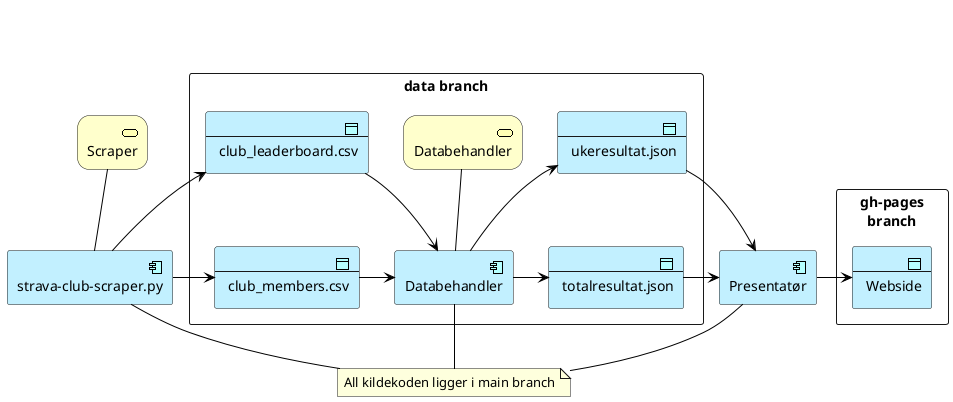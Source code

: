 @startuml
!include <archimate/Archimate>
sprite $bProduct jar:archimate/business-product

archimate #Business "Scraper" as bscraper<<business-service>>

Application_Component(scraper, "strava-club-scraper.py")
rectangle "data branch" {
Business_Service(bbehandler, "Databehandler")
Application_DataObject(csvres, "club_leaderboard.csv")
Application_DataObject(csvdelt, "club_members.csv")
Application_Component(behandler, "Databehandler")
Application_DataObject(csvuke, "ukeresultat.json")
Application_DataObject(csvtot, "totalresultat.json")
}
Application_Component(present, "Presentatør")
rectangle "gh-pages\nbranch" {
Application_DataObject(html, "Webside")
}

note "All kildekoden ligger i main branch" as kildekode
kildekode -up- scraper
kildekode -up- behandler
kildekode -up- present

bscraper -down- scraper
bscraper -right[hidden]- bbehandler
bbehandler -down- behandler
scraper -up-> csvres
scraper -right-> csvdelt
csvres -down[hidden]- csvdelt
csvres -right-> behandler
csvdelt -right-> behandler
csvuke -down[hidden]- csvtot
behandler -up-> csvuke
behandler -right-> csvtot
csvuke -right-> present
csvtot -right-> present
present -right-> html

@enduml